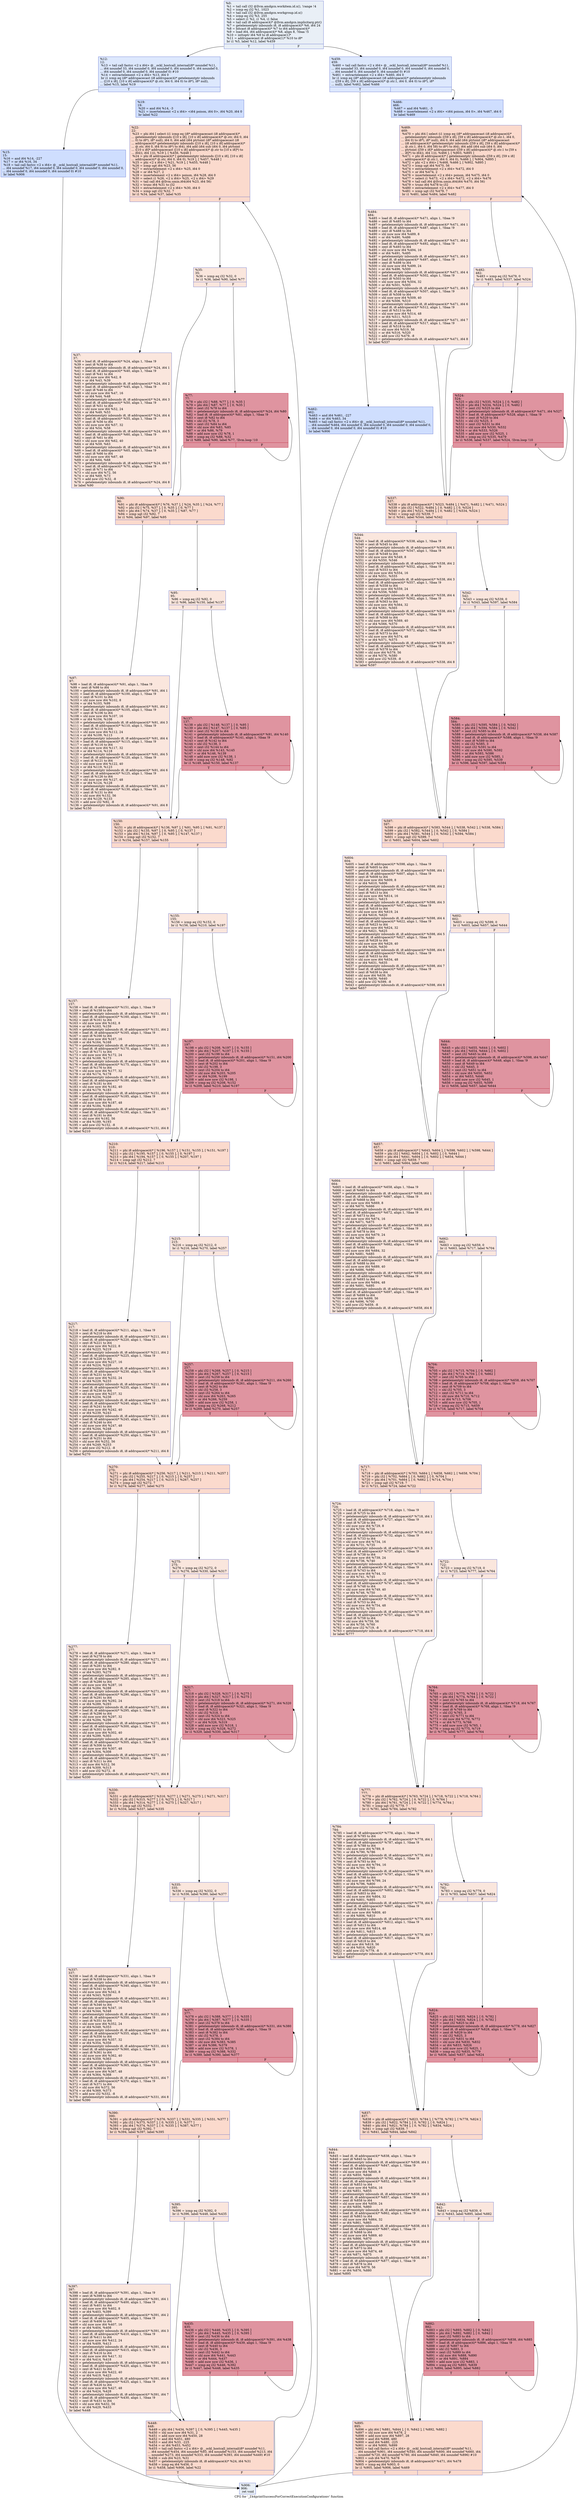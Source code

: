 digraph "CFG for '_Z44printSuccessForCorrectExecutionConfigurationv' function" {
	label="CFG for '_Z44printSuccessForCorrectExecutionConfigurationv' function";

	Node0x49da280 [shape=record,color="#3d50c3ff", style=filled, fillcolor="#cedaeb70",label="{%0:\l  %1 = tail call i32 @llvm.amdgcn.workitem.id.x(), !range !4\l  %2 = icmp eq i32 %1, 1023\l  %3 = tail call i32 @llvm.amdgcn.workgroup.id.x()\l  %4 = icmp eq i32 %3, 255\l  %5 = select i1 %2, i1 %4, i1 false\l  %6 = tail call i8 addrspace(4)* @llvm.amdgcn.implicitarg.ptr()\l  %7 = getelementptr inbounds i8, i8 addrspace(4)* %6, i64 24\l  %8 = bitcast i8 addrspace(4)* %7 to i64 addrspace(4)*\l  %9 = load i64, i64 addrspace(4)* %8, align 8, !tbaa !5\l  %10 = inttoptr i64 %9 to i8 addrspace(1)*\l  %11 = addrspacecast i8 addrspace(1)* %10 to i8*\l  br i1 %5, label %12, label %459\l|{<s0>T|<s1>F}}"];
	Node0x49da280:s0 -> Node0x49db960;
	Node0x49da280:s1 -> Node0x49dc190;
	Node0x49db960 [shape=record,color="#3d50c3ff", style=filled, fillcolor="#b2ccfb70",label="{%12:\l12:                                               \l  %13 = tail call fastcc \<2 x i64\> @__ockl_hostcall_internal(i8* noundef %11,\l... i64 noundef 33, i64 noundef 0, i64 noundef 0, i64 noundef 0, i64 noundef 0,\l... i64 noundef 0, i64 noundef 0, i64 noundef 0) #10\l  %14 = extractelement \<2 x i64\> %13, i64 0\l  br i1 icmp eq (i8* addrspacecast (i8 addrspace(4)* getelementptr inbounds\l... ([10 x i8], [10 x i8] addrspace(4)* @.str, i64 0, i64 0) to i8*), i8* null),\l... label %15, label %19\l|{<s0>T|<s1>F}}"];
	Node0x49db960:s0 -> Node0x49dcae0;
	Node0x49db960:s1 -> Node0x49dd4f0;
	Node0x49dcae0 [shape=record,color="#3d50c3ff", style=filled, fillcolor="#93b5fe70",label="{%15:\l15:                                               \l  %16 = and i64 %14, -227\l  %17 = or i64 %16, 34\l  %18 = tail call fastcc \<2 x i64\> @__ockl_hostcall_internal(i8* noundef %11,\l... i64 noundef %17, i64 noundef 0, i64 noundef 0, i64 noundef 0, i64 noundef 0,\l... i64 noundef 0, i64 noundef 0, i64 noundef 0) #10\l  br label %906\l}"];
	Node0x49dcae0 -> Node0x49dd890;
	Node0x49dd4f0 [shape=record,color="#3d50c3ff", style=filled, fillcolor="#93b5fe70",label="{%19:\l19:                                               \l  %20 = and i64 %14, -3\l  %21 = insertelement \<2 x i64\> \<i64 poison, i64 0\>, i64 %20, i64 0\l  br label %22\l}"];
	Node0x49dd4f0 -> Node0x49de360;
	Node0x49de360 [shape=record,color="#3d50c3ff", style=filled, fillcolor="#f7ac8e70",label="{%22:\l22:                                               \l  %23 = phi i64 [ select (i1 icmp eq (i8* addrspacecast (i8 addrspace(4)*\l... getelementptr inbounds ([10 x i8], [10 x i8] addrspace(4)* @.str, i64 0, i64\l... 0) to i8*), i8* null), i64 0, i64 add (i64 ptrtoint (i8* addrspacecast (i8\l... addrspace(4)* getelementptr inbounds ([10 x i8], [10 x i8] addrspace(4)*\l... @.str, i64 0, i64 9) to i8*) to i64), i64 add (i64 sub (i64 0, i64 ptrtoint\l... ([10 x i8]* addrspacecast ([10 x i8] addrspace(4)* @.str to [10 x i8]*) to\l... i64)), i64 1))), %19 ], [ %456, %448 ]\l  %24 = phi i8 addrspace(4)* [ getelementptr inbounds ([10 x i8], [10 x i8]\l... addrspace(4)* @.str, i64 0, i64 0), %19 ], [ %457, %448 ]\l  %25 = phi \<2 x i64\> [ %21, %19 ], [ %455, %448 ]\l  %26 = icmp ugt i64 %23, 56\l  %27 = extractelement \<2 x i64\> %25, i64 0\l  %28 = or i64 %27, 2\l  %29 = insertelement \<2 x i64\> poison, i64 %28, i64 0\l  %30 = select i1 %26, \<2 x i64\> %25, \<2 x i64\> %29\l  %31 = tail call i64 @llvm.umin.i64(i64 %23, i64 56)\l  %32 = trunc i64 %31 to i32\l  %33 = extractelement \<2 x i64\> %30, i64 0\l  %34 = icmp ugt i32 %32, 7\l  br i1 %34, label %37, label %35\l|{<s0>T|<s1>F}}"];
	Node0x49de360:s0 -> Node0x49dd7b0;
	Node0x49de360:s1 -> Node0x49df460;
	Node0x49df460 [shape=record,color="#3d50c3ff", style=filled, fillcolor="#f3c7b170",label="{%35:\l35:                                               \l  %36 = icmp eq i32 %32, 0\l  br i1 %36, label %90, label %77\l|{<s0>T|<s1>F}}"];
	Node0x49df460:s0 -> Node0x49df660;
	Node0x49df460:s1 -> Node0x49df6b0;
	Node0x49dd7b0 [shape=record,color="#3d50c3ff", style=filled, fillcolor="#f3c7b170",label="{%37:\l37:                                               \l  %38 = load i8, i8 addrspace(4)* %24, align 1, !tbaa !9\l  %39 = zext i8 %38 to i64\l  %40 = getelementptr inbounds i8, i8 addrspace(4)* %24, i64 1\l  %41 = load i8, i8 addrspace(4)* %40, align 1, !tbaa !9\l  %42 = zext i8 %41 to i64\l  %43 = shl nuw nsw i64 %42, 8\l  %44 = or i64 %43, %39\l  %45 = getelementptr inbounds i8, i8 addrspace(4)* %24, i64 2\l  %46 = load i8, i8 addrspace(4)* %45, align 1, !tbaa !9\l  %47 = zext i8 %46 to i64\l  %48 = shl nuw nsw i64 %47, 16\l  %49 = or i64 %44, %48\l  %50 = getelementptr inbounds i8, i8 addrspace(4)* %24, i64 3\l  %51 = load i8, i8 addrspace(4)* %50, align 1, !tbaa !9\l  %52 = zext i8 %51 to i64\l  %53 = shl nuw nsw i64 %52, 24\l  %54 = or i64 %49, %53\l  %55 = getelementptr inbounds i8, i8 addrspace(4)* %24, i64 4\l  %56 = load i8, i8 addrspace(4)* %55, align 1, !tbaa !9\l  %57 = zext i8 %56 to i64\l  %58 = shl nuw nsw i64 %57, 32\l  %59 = or i64 %54, %58\l  %60 = getelementptr inbounds i8, i8 addrspace(4)* %24, i64 5\l  %61 = load i8, i8 addrspace(4)* %60, align 1, !tbaa !9\l  %62 = zext i8 %61 to i64\l  %63 = shl nuw nsw i64 %62, 40\l  %64 = or i64 %59, %63\l  %65 = getelementptr inbounds i8, i8 addrspace(4)* %24, i64 6\l  %66 = load i8, i8 addrspace(4)* %65, align 1, !tbaa !9\l  %67 = zext i8 %66 to i64\l  %68 = shl nuw nsw i64 %67, 48\l  %69 = or i64 %64, %68\l  %70 = getelementptr inbounds i8, i8 addrspace(4)* %24, i64 7\l  %71 = load i8, i8 addrspace(4)* %70, align 1, !tbaa !9\l  %72 = zext i8 %71 to i64\l  %73 = shl nuw i64 %72, 56\l  %74 = or i64 %69, %73\l  %75 = add nsw i32 %32, -8\l  %76 = getelementptr inbounds i8, i8 addrspace(4)* %24, i64 8\l  br label %90\l}"];
	Node0x49dd7b0 -> Node0x49df660;
	Node0x49df6b0 [shape=record,color="#b70d28ff", style=filled, fillcolor="#b70d2870",label="{%77:\l77:                                               \l  %78 = phi i32 [ %88, %77 ], [ 0, %35 ]\l  %79 = phi i64 [ %87, %77 ], [ 0, %35 ]\l  %80 = zext i32 %78 to i64\l  %81 = getelementptr inbounds i8, i8 addrspace(4)* %24, i64 %80\l  %82 = load i8, i8 addrspace(4)* %81, align 1, !tbaa !9\l  %83 = zext i8 %82 to i64\l  %84 = shl i32 %78, 3\l  %85 = zext i32 %84 to i64\l  %86 = shl nuw i64 %83, %85\l  %87 = or i64 %86, %79\l  %88 = add nuw nsw i32 %78, 1\l  %89 = icmp eq i32 %88, %32\l  br i1 %89, label %90, label %77, !llvm.loop !10\l|{<s0>T|<s1>F}}"];
	Node0x49df6b0:s0 -> Node0x49df660;
	Node0x49df6b0:s1 -> Node0x49df6b0;
	Node0x49df660 [shape=record,color="#3d50c3ff", style=filled, fillcolor="#f7ac8e70",label="{%90:\l90:                                               \l  %91 = phi i8 addrspace(4)* [ %76, %37 ], [ %24, %35 ], [ %24, %77 ]\l  %92 = phi i32 [ %75, %37 ], [ 0, %35 ], [ 0, %77 ]\l  %93 = phi i64 [ %74, %37 ], [ 0, %35 ], [ %87, %77 ]\l  %94 = icmp ugt i32 %92, 7\l  br i1 %94, label %97, label %95\l|{<s0>T|<s1>F}}"];
	Node0x49df660:s0 -> Node0x49e23c0;
	Node0x49df660:s1 -> Node0x49e2410;
	Node0x49e2410 [shape=record,color="#3d50c3ff", style=filled, fillcolor="#f3c7b170",label="{%95:\l95:                                               \l  %96 = icmp eq i32 %92, 0\l  br i1 %96, label %150, label %137\l|{<s0>T|<s1>F}}"];
	Node0x49e2410:s0 -> Node0x49e25e0;
	Node0x49e2410:s1 -> Node0x49e2630;
	Node0x49e23c0 [shape=record,color="#3d50c3ff", style=filled, fillcolor="#f3c7b170",label="{%97:\l97:                                               \l  %98 = load i8, i8 addrspace(4)* %91, align 1, !tbaa !9\l  %99 = zext i8 %98 to i64\l  %100 = getelementptr inbounds i8, i8 addrspace(4)* %91, i64 1\l  %101 = load i8, i8 addrspace(4)* %100, align 1, !tbaa !9\l  %102 = zext i8 %101 to i64\l  %103 = shl nuw nsw i64 %102, 8\l  %104 = or i64 %103, %99\l  %105 = getelementptr inbounds i8, i8 addrspace(4)* %91, i64 2\l  %106 = load i8, i8 addrspace(4)* %105, align 1, !tbaa !9\l  %107 = zext i8 %106 to i64\l  %108 = shl nuw nsw i64 %107, 16\l  %109 = or i64 %104, %108\l  %110 = getelementptr inbounds i8, i8 addrspace(4)* %91, i64 3\l  %111 = load i8, i8 addrspace(4)* %110, align 1, !tbaa !9\l  %112 = zext i8 %111 to i64\l  %113 = shl nuw nsw i64 %112, 24\l  %114 = or i64 %109, %113\l  %115 = getelementptr inbounds i8, i8 addrspace(4)* %91, i64 4\l  %116 = load i8, i8 addrspace(4)* %115, align 1, !tbaa !9\l  %117 = zext i8 %116 to i64\l  %118 = shl nuw nsw i64 %117, 32\l  %119 = or i64 %114, %118\l  %120 = getelementptr inbounds i8, i8 addrspace(4)* %91, i64 5\l  %121 = load i8, i8 addrspace(4)* %120, align 1, !tbaa !9\l  %122 = zext i8 %121 to i64\l  %123 = shl nuw nsw i64 %122, 40\l  %124 = or i64 %119, %123\l  %125 = getelementptr inbounds i8, i8 addrspace(4)* %91, i64 6\l  %126 = load i8, i8 addrspace(4)* %125, align 1, !tbaa !9\l  %127 = zext i8 %126 to i64\l  %128 = shl nuw nsw i64 %127, 48\l  %129 = or i64 %124, %128\l  %130 = getelementptr inbounds i8, i8 addrspace(4)* %91, i64 7\l  %131 = load i8, i8 addrspace(4)* %130, align 1, !tbaa !9\l  %132 = zext i8 %131 to i64\l  %133 = shl nuw i64 %132, 56\l  %134 = or i64 %129, %133\l  %135 = add nsw i32 %92, -8\l  %136 = getelementptr inbounds i8, i8 addrspace(4)* %91, i64 8\l  br label %150\l}"];
	Node0x49e23c0 -> Node0x49e25e0;
	Node0x49e2630 [shape=record,color="#b70d28ff", style=filled, fillcolor="#b70d2870",label="{%137:\l137:                                              \l  %138 = phi i32 [ %148, %137 ], [ 0, %95 ]\l  %139 = phi i64 [ %147, %137 ], [ 0, %95 ]\l  %140 = zext i32 %138 to i64\l  %141 = getelementptr inbounds i8, i8 addrspace(4)* %91, i64 %140\l  %142 = load i8, i8 addrspace(4)* %141, align 1, !tbaa !9\l  %143 = zext i8 %142 to i64\l  %144 = shl i32 %138, 3\l  %145 = zext i32 %144 to i64\l  %146 = shl nuw i64 %143, %145\l  %147 = or i64 %146, %139\l  %148 = add nuw nsw i32 %138, 1\l  %149 = icmp eq i32 %148, %92\l  br i1 %149, label %150, label %137\l|{<s0>T|<s1>F}}"];
	Node0x49e2630:s0 -> Node0x49e25e0;
	Node0x49e2630:s1 -> Node0x49e2630;
	Node0x49e25e0 [shape=record,color="#3d50c3ff", style=filled, fillcolor="#f7ac8e70",label="{%150:\l150:                                              \l  %151 = phi i8 addrspace(4)* [ %136, %97 ], [ %91, %95 ], [ %91, %137 ]\l  %152 = phi i32 [ %135, %97 ], [ 0, %95 ], [ 0, %137 ]\l  %153 = phi i64 [ %134, %97 ], [ 0, %95 ], [ %147, %137 ]\l  %154 = icmp ugt i32 %152, 7\l  br i1 %154, label %157, label %155\l|{<s0>T|<s1>F}}"];
	Node0x49e25e0:s0 -> Node0x49e4b00;
	Node0x49e25e0:s1 -> Node0x49e4b50;
	Node0x49e4b50 [shape=record,color="#3d50c3ff", style=filled, fillcolor="#f3c7b170",label="{%155:\l155:                                              \l  %156 = icmp eq i32 %152, 0\l  br i1 %156, label %210, label %197\l|{<s0>T|<s1>F}}"];
	Node0x49e4b50:s0 -> Node0x49e4ce0;
	Node0x49e4b50:s1 -> Node0x49e4d30;
	Node0x49e4b00 [shape=record,color="#3d50c3ff", style=filled, fillcolor="#f3c7b170",label="{%157:\l157:                                              \l  %158 = load i8, i8 addrspace(4)* %151, align 1, !tbaa !9\l  %159 = zext i8 %158 to i64\l  %160 = getelementptr inbounds i8, i8 addrspace(4)* %151, i64 1\l  %161 = load i8, i8 addrspace(4)* %160, align 1, !tbaa !9\l  %162 = zext i8 %161 to i64\l  %163 = shl nuw nsw i64 %162, 8\l  %164 = or i64 %163, %159\l  %165 = getelementptr inbounds i8, i8 addrspace(4)* %151, i64 2\l  %166 = load i8, i8 addrspace(4)* %165, align 1, !tbaa !9\l  %167 = zext i8 %166 to i64\l  %168 = shl nuw nsw i64 %167, 16\l  %169 = or i64 %164, %168\l  %170 = getelementptr inbounds i8, i8 addrspace(4)* %151, i64 3\l  %171 = load i8, i8 addrspace(4)* %170, align 1, !tbaa !9\l  %172 = zext i8 %171 to i64\l  %173 = shl nuw nsw i64 %172, 24\l  %174 = or i64 %169, %173\l  %175 = getelementptr inbounds i8, i8 addrspace(4)* %151, i64 4\l  %176 = load i8, i8 addrspace(4)* %175, align 1, !tbaa !9\l  %177 = zext i8 %176 to i64\l  %178 = shl nuw nsw i64 %177, 32\l  %179 = or i64 %174, %178\l  %180 = getelementptr inbounds i8, i8 addrspace(4)* %151, i64 5\l  %181 = load i8, i8 addrspace(4)* %180, align 1, !tbaa !9\l  %182 = zext i8 %181 to i64\l  %183 = shl nuw nsw i64 %182, 40\l  %184 = or i64 %179, %183\l  %185 = getelementptr inbounds i8, i8 addrspace(4)* %151, i64 6\l  %186 = load i8, i8 addrspace(4)* %185, align 1, !tbaa !9\l  %187 = zext i8 %186 to i64\l  %188 = shl nuw nsw i64 %187, 48\l  %189 = or i64 %184, %188\l  %190 = getelementptr inbounds i8, i8 addrspace(4)* %151, i64 7\l  %191 = load i8, i8 addrspace(4)* %190, align 1, !tbaa !9\l  %192 = zext i8 %191 to i64\l  %193 = shl nuw i64 %192, 56\l  %194 = or i64 %189, %193\l  %195 = add nsw i32 %152, -8\l  %196 = getelementptr inbounds i8, i8 addrspace(4)* %151, i64 8\l  br label %210\l}"];
	Node0x49e4b00 -> Node0x49e4ce0;
	Node0x49e4d30 [shape=record,color="#b70d28ff", style=filled, fillcolor="#b70d2870",label="{%197:\l197:                                              \l  %198 = phi i32 [ %208, %197 ], [ 0, %155 ]\l  %199 = phi i64 [ %207, %197 ], [ 0, %155 ]\l  %200 = zext i32 %198 to i64\l  %201 = getelementptr inbounds i8, i8 addrspace(4)* %151, i64 %200\l  %202 = load i8, i8 addrspace(4)* %201, align 1, !tbaa !9\l  %203 = zext i8 %202 to i64\l  %204 = shl i32 %198, 3\l  %205 = zext i32 %204 to i64\l  %206 = shl nuw i64 %203, %205\l  %207 = or i64 %206, %199\l  %208 = add nuw nsw i32 %198, 1\l  %209 = icmp eq i32 %208, %152\l  br i1 %209, label %210, label %197\l|{<s0>T|<s1>F}}"];
	Node0x49e4d30:s0 -> Node0x49e4ce0;
	Node0x49e4d30:s1 -> Node0x49e4d30;
	Node0x49e4ce0 [shape=record,color="#3d50c3ff", style=filled, fillcolor="#f7ac8e70",label="{%210:\l210:                                              \l  %211 = phi i8 addrspace(4)* [ %196, %157 ], [ %151, %155 ], [ %151, %197 ]\l  %212 = phi i32 [ %195, %157 ], [ 0, %155 ], [ 0, %197 ]\l  %213 = phi i64 [ %194, %157 ], [ 0, %155 ], [ %207, %197 ]\l  %214 = icmp ugt i32 %212, 7\l  br i1 %214, label %217, label %215\l|{<s0>T|<s1>F}}"];
	Node0x49e4ce0:s0 -> Node0x49e6d80;
	Node0x49e4ce0:s1 -> Node0x49e6dd0;
	Node0x49e6dd0 [shape=record,color="#3d50c3ff", style=filled, fillcolor="#f3c7b170",label="{%215:\l215:                                              \l  %216 = icmp eq i32 %212, 0\l  br i1 %216, label %270, label %257\l|{<s0>T|<s1>F}}"];
	Node0x49e6dd0:s0 -> Node0x49e6f60;
	Node0x49e6dd0:s1 -> Node0x49e6fb0;
	Node0x49e6d80 [shape=record,color="#3d50c3ff", style=filled, fillcolor="#f3c7b170",label="{%217:\l217:                                              \l  %218 = load i8, i8 addrspace(4)* %211, align 1, !tbaa !9\l  %219 = zext i8 %218 to i64\l  %220 = getelementptr inbounds i8, i8 addrspace(4)* %211, i64 1\l  %221 = load i8, i8 addrspace(4)* %220, align 1, !tbaa !9\l  %222 = zext i8 %221 to i64\l  %223 = shl nuw nsw i64 %222, 8\l  %224 = or i64 %223, %219\l  %225 = getelementptr inbounds i8, i8 addrspace(4)* %211, i64 2\l  %226 = load i8, i8 addrspace(4)* %225, align 1, !tbaa !9\l  %227 = zext i8 %226 to i64\l  %228 = shl nuw nsw i64 %227, 16\l  %229 = or i64 %224, %228\l  %230 = getelementptr inbounds i8, i8 addrspace(4)* %211, i64 3\l  %231 = load i8, i8 addrspace(4)* %230, align 1, !tbaa !9\l  %232 = zext i8 %231 to i64\l  %233 = shl nuw nsw i64 %232, 24\l  %234 = or i64 %229, %233\l  %235 = getelementptr inbounds i8, i8 addrspace(4)* %211, i64 4\l  %236 = load i8, i8 addrspace(4)* %235, align 1, !tbaa !9\l  %237 = zext i8 %236 to i64\l  %238 = shl nuw nsw i64 %237, 32\l  %239 = or i64 %234, %238\l  %240 = getelementptr inbounds i8, i8 addrspace(4)* %211, i64 5\l  %241 = load i8, i8 addrspace(4)* %240, align 1, !tbaa !9\l  %242 = zext i8 %241 to i64\l  %243 = shl nuw nsw i64 %242, 40\l  %244 = or i64 %239, %243\l  %245 = getelementptr inbounds i8, i8 addrspace(4)* %211, i64 6\l  %246 = load i8, i8 addrspace(4)* %245, align 1, !tbaa !9\l  %247 = zext i8 %246 to i64\l  %248 = shl nuw nsw i64 %247, 48\l  %249 = or i64 %244, %248\l  %250 = getelementptr inbounds i8, i8 addrspace(4)* %211, i64 7\l  %251 = load i8, i8 addrspace(4)* %250, align 1, !tbaa !9\l  %252 = zext i8 %251 to i64\l  %253 = shl nuw i64 %252, 56\l  %254 = or i64 %249, %253\l  %255 = add nsw i32 %212, -8\l  %256 = getelementptr inbounds i8, i8 addrspace(4)* %211, i64 8\l  br label %270\l}"];
	Node0x49e6d80 -> Node0x49e6f60;
	Node0x49e6fb0 [shape=record,color="#b70d28ff", style=filled, fillcolor="#b70d2870",label="{%257:\l257:                                              \l  %258 = phi i32 [ %268, %257 ], [ 0, %215 ]\l  %259 = phi i64 [ %267, %257 ], [ 0, %215 ]\l  %260 = zext i32 %258 to i64\l  %261 = getelementptr inbounds i8, i8 addrspace(4)* %211, i64 %260\l  %262 = load i8, i8 addrspace(4)* %261, align 1, !tbaa !9\l  %263 = zext i8 %262 to i64\l  %264 = shl i32 %258, 3\l  %265 = zext i32 %264 to i64\l  %266 = shl nuw i64 %263, %265\l  %267 = or i64 %266, %259\l  %268 = add nuw nsw i32 %258, 1\l  %269 = icmp eq i32 %268, %212\l  br i1 %269, label %270, label %257\l|{<s0>T|<s1>F}}"];
	Node0x49e6fb0:s0 -> Node0x49e6f60;
	Node0x49e6fb0:s1 -> Node0x49e6fb0;
	Node0x49e6f60 [shape=record,color="#3d50c3ff", style=filled, fillcolor="#f7ac8e70",label="{%270:\l270:                                              \l  %271 = phi i8 addrspace(4)* [ %256, %217 ], [ %211, %215 ], [ %211, %257 ]\l  %272 = phi i32 [ %255, %217 ], [ 0, %215 ], [ 0, %257 ]\l  %273 = phi i64 [ %254, %217 ], [ 0, %215 ], [ %267, %257 ]\l  %274 = icmp ugt i32 %272, 7\l  br i1 %274, label %277, label %275\l|{<s0>T|<s1>F}}"];
	Node0x49e6f60:s0 -> Node0x49e97e0;
	Node0x49e6f60:s1 -> Node0x49e9830;
	Node0x49e9830 [shape=record,color="#3d50c3ff", style=filled, fillcolor="#f3c7b170",label="{%275:\l275:                                              \l  %276 = icmp eq i32 %272, 0\l  br i1 %276, label %330, label %317\l|{<s0>T|<s1>F}}"];
	Node0x49e9830:s0 -> Node0x49e99c0;
	Node0x49e9830:s1 -> Node0x49e9a10;
	Node0x49e97e0 [shape=record,color="#3d50c3ff", style=filled, fillcolor="#f3c7b170",label="{%277:\l277:                                              \l  %278 = load i8, i8 addrspace(4)* %271, align 1, !tbaa !9\l  %279 = zext i8 %278 to i64\l  %280 = getelementptr inbounds i8, i8 addrspace(4)* %271, i64 1\l  %281 = load i8, i8 addrspace(4)* %280, align 1, !tbaa !9\l  %282 = zext i8 %281 to i64\l  %283 = shl nuw nsw i64 %282, 8\l  %284 = or i64 %283, %279\l  %285 = getelementptr inbounds i8, i8 addrspace(4)* %271, i64 2\l  %286 = load i8, i8 addrspace(4)* %285, align 1, !tbaa !9\l  %287 = zext i8 %286 to i64\l  %288 = shl nuw nsw i64 %287, 16\l  %289 = or i64 %284, %288\l  %290 = getelementptr inbounds i8, i8 addrspace(4)* %271, i64 3\l  %291 = load i8, i8 addrspace(4)* %290, align 1, !tbaa !9\l  %292 = zext i8 %291 to i64\l  %293 = shl nuw nsw i64 %292, 24\l  %294 = or i64 %289, %293\l  %295 = getelementptr inbounds i8, i8 addrspace(4)* %271, i64 4\l  %296 = load i8, i8 addrspace(4)* %295, align 1, !tbaa !9\l  %297 = zext i8 %296 to i64\l  %298 = shl nuw nsw i64 %297, 32\l  %299 = or i64 %294, %298\l  %300 = getelementptr inbounds i8, i8 addrspace(4)* %271, i64 5\l  %301 = load i8, i8 addrspace(4)* %300, align 1, !tbaa !9\l  %302 = zext i8 %301 to i64\l  %303 = shl nuw nsw i64 %302, 40\l  %304 = or i64 %299, %303\l  %305 = getelementptr inbounds i8, i8 addrspace(4)* %271, i64 6\l  %306 = load i8, i8 addrspace(4)* %305, align 1, !tbaa !9\l  %307 = zext i8 %306 to i64\l  %308 = shl nuw nsw i64 %307, 48\l  %309 = or i64 %304, %308\l  %310 = getelementptr inbounds i8, i8 addrspace(4)* %271, i64 7\l  %311 = load i8, i8 addrspace(4)* %310, align 1, !tbaa !9\l  %312 = zext i8 %311 to i64\l  %313 = shl nuw i64 %312, 56\l  %314 = or i64 %309, %313\l  %315 = add nsw i32 %272, -8\l  %316 = getelementptr inbounds i8, i8 addrspace(4)* %271, i64 8\l  br label %330\l}"];
	Node0x49e97e0 -> Node0x49e99c0;
	Node0x49e9a10 [shape=record,color="#b70d28ff", style=filled, fillcolor="#b70d2870",label="{%317:\l317:                                              \l  %318 = phi i32 [ %328, %317 ], [ 0, %275 ]\l  %319 = phi i64 [ %327, %317 ], [ 0, %275 ]\l  %320 = zext i32 %318 to i64\l  %321 = getelementptr inbounds i8, i8 addrspace(4)* %271, i64 %320\l  %322 = load i8, i8 addrspace(4)* %321, align 1, !tbaa !9\l  %323 = zext i8 %322 to i64\l  %324 = shl i32 %318, 3\l  %325 = zext i32 %324 to i64\l  %326 = shl nuw i64 %323, %325\l  %327 = or i64 %326, %319\l  %328 = add nuw nsw i32 %318, 1\l  %329 = icmp eq i32 %328, %272\l  br i1 %329, label %330, label %317\l|{<s0>T|<s1>F}}"];
	Node0x49e9a10:s0 -> Node0x49e99c0;
	Node0x49e9a10:s1 -> Node0x49e9a10;
	Node0x49e99c0 [shape=record,color="#3d50c3ff", style=filled, fillcolor="#f7ac8e70",label="{%330:\l330:                                              \l  %331 = phi i8 addrspace(4)* [ %316, %277 ], [ %271, %275 ], [ %271, %317 ]\l  %332 = phi i32 [ %315, %277 ], [ 0, %275 ], [ 0, %317 ]\l  %333 = phi i64 [ %314, %277 ], [ 0, %275 ], [ %327, %317 ]\l  %334 = icmp ugt i32 %332, 7\l  br i1 %334, label %337, label %335\l|{<s0>T|<s1>F}}"];
	Node0x49e99c0:s0 -> Node0x49da7a0;
	Node0x49e99c0:s1 -> Node0x49da7f0;
	Node0x49da7f0 [shape=record,color="#3d50c3ff", style=filled, fillcolor="#f3c7b170",label="{%335:\l335:                                              \l  %336 = icmp eq i32 %332, 0\l  br i1 %336, label %390, label %377\l|{<s0>T|<s1>F}}"];
	Node0x49da7f0:s0 -> Node0x49da980;
	Node0x49da7f0:s1 -> Node0x49da9d0;
	Node0x49da7a0 [shape=record,color="#3d50c3ff", style=filled, fillcolor="#f3c7b170",label="{%337:\l337:                                              \l  %338 = load i8, i8 addrspace(4)* %331, align 1, !tbaa !9\l  %339 = zext i8 %338 to i64\l  %340 = getelementptr inbounds i8, i8 addrspace(4)* %331, i64 1\l  %341 = load i8, i8 addrspace(4)* %340, align 1, !tbaa !9\l  %342 = zext i8 %341 to i64\l  %343 = shl nuw nsw i64 %342, 8\l  %344 = or i64 %343, %339\l  %345 = getelementptr inbounds i8, i8 addrspace(4)* %331, i64 2\l  %346 = load i8, i8 addrspace(4)* %345, align 1, !tbaa !9\l  %347 = zext i8 %346 to i64\l  %348 = shl nuw nsw i64 %347, 16\l  %349 = or i64 %344, %348\l  %350 = getelementptr inbounds i8, i8 addrspace(4)* %331, i64 3\l  %351 = load i8, i8 addrspace(4)* %350, align 1, !tbaa !9\l  %352 = zext i8 %351 to i64\l  %353 = shl nuw nsw i64 %352, 24\l  %354 = or i64 %349, %353\l  %355 = getelementptr inbounds i8, i8 addrspace(4)* %331, i64 4\l  %356 = load i8, i8 addrspace(4)* %355, align 1, !tbaa !9\l  %357 = zext i8 %356 to i64\l  %358 = shl nuw nsw i64 %357, 32\l  %359 = or i64 %354, %358\l  %360 = getelementptr inbounds i8, i8 addrspace(4)* %331, i64 5\l  %361 = load i8, i8 addrspace(4)* %360, align 1, !tbaa !9\l  %362 = zext i8 %361 to i64\l  %363 = shl nuw nsw i64 %362, 40\l  %364 = or i64 %359, %363\l  %365 = getelementptr inbounds i8, i8 addrspace(4)* %331, i64 6\l  %366 = load i8, i8 addrspace(4)* %365, align 1, !tbaa !9\l  %367 = zext i8 %366 to i64\l  %368 = shl nuw nsw i64 %367, 48\l  %369 = or i64 %364, %368\l  %370 = getelementptr inbounds i8, i8 addrspace(4)* %331, i64 7\l  %371 = load i8, i8 addrspace(4)* %370, align 1, !tbaa !9\l  %372 = zext i8 %371 to i64\l  %373 = shl nuw i64 %372, 56\l  %374 = or i64 %369, %373\l  %375 = add nsw i32 %332, -8\l  %376 = getelementptr inbounds i8, i8 addrspace(4)* %331, i64 8\l  br label %390\l}"];
	Node0x49da7a0 -> Node0x49da980;
	Node0x49da9d0 [shape=record,color="#b70d28ff", style=filled, fillcolor="#b70d2870",label="{%377:\l377:                                              \l  %378 = phi i32 [ %388, %377 ], [ 0, %335 ]\l  %379 = phi i64 [ %387, %377 ], [ 0, %335 ]\l  %380 = zext i32 %378 to i64\l  %381 = getelementptr inbounds i8, i8 addrspace(4)* %331, i64 %380\l  %382 = load i8, i8 addrspace(4)* %381, align 1, !tbaa !9\l  %383 = zext i8 %382 to i64\l  %384 = shl i32 %378, 3\l  %385 = zext i32 %384 to i64\l  %386 = shl nuw i64 %383, %385\l  %387 = or i64 %386, %379\l  %388 = add nuw nsw i32 %378, 1\l  %389 = icmp eq i32 %388, %332\l  br i1 %389, label %390, label %377\l|{<s0>T|<s1>F}}"];
	Node0x49da9d0:s0 -> Node0x49da980;
	Node0x49da9d0:s1 -> Node0x49da9d0;
	Node0x49da980 [shape=record,color="#3d50c3ff", style=filled, fillcolor="#f7ac8e70",label="{%390:\l390:                                              \l  %391 = phi i8 addrspace(4)* [ %376, %337 ], [ %331, %335 ], [ %331, %377 ]\l  %392 = phi i32 [ %375, %337 ], [ 0, %335 ], [ 0, %377 ]\l  %393 = phi i64 [ %374, %337 ], [ 0, %335 ], [ %387, %377 ]\l  %394 = icmp ugt i32 %392, 7\l  br i1 %394, label %397, label %395\l|{<s0>T|<s1>F}}"];
	Node0x49da980:s0 -> Node0x49eece0;
	Node0x49da980:s1 -> Node0x49eed30;
	Node0x49eed30 [shape=record,color="#3d50c3ff", style=filled, fillcolor="#f3c7b170",label="{%395:\l395:                                              \l  %396 = icmp eq i32 %392, 0\l  br i1 %396, label %448, label %435\l|{<s0>T|<s1>F}}"];
	Node0x49eed30:s0 -> Node0x49de7d0;
	Node0x49eed30:s1 -> Node0x49eeec0;
	Node0x49eece0 [shape=record,color="#3d50c3ff", style=filled, fillcolor="#f3c7b170",label="{%397:\l397:                                              \l  %398 = load i8, i8 addrspace(4)* %391, align 1, !tbaa !9\l  %399 = zext i8 %398 to i64\l  %400 = getelementptr inbounds i8, i8 addrspace(4)* %391, i64 1\l  %401 = load i8, i8 addrspace(4)* %400, align 1, !tbaa !9\l  %402 = zext i8 %401 to i64\l  %403 = shl nuw nsw i64 %402, 8\l  %404 = or i64 %403, %399\l  %405 = getelementptr inbounds i8, i8 addrspace(4)* %391, i64 2\l  %406 = load i8, i8 addrspace(4)* %405, align 1, !tbaa !9\l  %407 = zext i8 %406 to i64\l  %408 = shl nuw nsw i64 %407, 16\l  %409 = or i64 %404, %408\l  %410 = getelementptr inbounds i8, i8 addrspace(4)* %391, i64 3\l  %411 = load i8, i8 addrspace(4)* %410, align 1, !tbaa !9\l  %412 = zext i8 %411 to i64\l  %413 = shl nuw nsw i64 %412, 24\l  %414 = or i64 %409, %413\l  %415 = getelementptr inbounds i8, i8 addrspace(4)* %391, i64 4\l  %416 = load i8, i8 addrspace(4)* %415, align 1, !tbaa !9\l  %417 = zext i8 %416 to i64\l  %418 = shl nuw nsw i64 %417, 32\l  %419 = or i64 %414, %418\l  %420 = getelementptr inbounds i8, i8 addrspace(4)* %391, i64 5\l  %421 = load i8, i8 addrspace(4)* %420, align 1, !tbaa !9\l  %422 = zext i8 %421 to i64\l  %423 = shl nuw nsw i64 %422, 40\l  %424 = or i64 %419, %423\l  %425 = getelementptr inbounds i8, i8 addrspace(4)* %391, i64 6\l  %426 = load i8, i8 addrspace(4)* %425, align 1, !tbaa !9\l  %427 = zext i8 %426 to i64\l  %428 = shl nuw nsw i64 %427, 48\l  %429 = or i64 %424, %428\l  %430 = getelementptr inbounds i8, i8 addrspace(4)* %391, i64 7\l  %431 = load i8, i8 addrspace(4)* %430, align 1, !tbaa !9\l  %432 = zext i8 %431 to i64\l  %433 = shl nuw i64 %432, 56\l  %434 = or i64 %429, %433\l  br label %448\l}"];
	Node0x49eece0 -> Node0x49de7d0;
	Node0x49eeec0 [shape=record,color="#b70d28ff", style=filled, fillcolor="#b70d2870",label="{%435:\l435:                                              \l  %436 = phi i32 [ %446, %435 ], [ 0, %395 ]\l  %437 = phi i64 [ %445, %435 ], [ 0, %395 ]\l  %438 = zext i32 %436 to i64\l  %439 = getelementptr inbounds i8, i8 addrspace(4)* %391, i64 %438\l  %440 = load i8, i8 addrspace(4)* %439, align 1, !tbaa !9\l  %441 = zext i8 %440 to i64\l  %442 = shl i32 %436, 3\l  %443 = zext i32 %442 to i64\l  %444 = shl nuw i64 %441, %443\l  %445 = or i64 %444, %437\l  %446 = add nuw nsw i32 %436, 1\l  %447 = icmp eq i32 %446, %392\l  br i1 %447, label %448, label %435\l|{<s0>T|<s1>F}}"];
	Node0x49eeec0:s0 -> Node0x49de7d0;
	Node0x49eeec0:s1 -> Node0x49eeec0;
	Node0x49de7d0 [shape=record,color="#3d50c3ff", style=filled, fillcolor="#f7ac8e70",label="{%448:\l448:                                              \l  %449 = phi i64 [ %434, %397 ], [ 0, %395 ], [ %445, %435 ]\l  %450 = shl nuw nsw i64 %31, 2\l  %451 = add nuw nsw i64 %450, 28\l  %452 = and i64 %451, 480\l  %453 = and i64 %33, -225\l  %454 = or i64 %453, %452\l  %455 = tail call fastcc \<2 x i64\> @__ockl_hostcall_internal(i8* noundef %11,\l... i64 noundef %454, i64 noundef %93, i64 noundef %153, i64 noundef %213, i64\l... noundef %273, i64 noundef %333, i64 noundef %393, i64 noundef %449) #10\l  %456 = sub i64 %23, %31\l  %457 = getelementptr inbounds i8, i8 addrspace(4)* %24, i64 %31\l  %458 = icmp eq i64 %456, 0\l  br i1 %458, label %906, label %22\l|{<s0>T|<s1>F}}"];
	Node0x49de7d0:s0 -> Node0x49dd890;
	Node0x49de7d0:s1 -> Node0x49de360;
	Node0x49dc190 [shape=record,color="#3d50c3ff", style=filled, fillcolor="#b2ccfb70",label="{%459:\l459:                                              \l  %460 = tail call fastcc \<2 x i64\> @__ockl_hostcall_internal(i8* noundef %11,\l... i64 noundef 33, i64 noundef 0, i64 noundef 0, i64 noundef 0, i64 noundef 0,\l... i64 noundef 0, i64 noundef 0, i64 noundef 0) #10\l  %461 = extractelement \<2 x i64\> %460, i64 0\l  br i1 icmp eq (i8* addrspacecast (i8 addrspace(4)* getelementptr inbounds\l... ([59 x i8], [59 x i8] addrspace(4)* @.str.1, i64 0, i64 0) to i8*), i8*\l... null), label %462, label %466\l|{<s0>T|<s1>F}}"];
	Node0x49dc190:s0 -> Node0x49f1630;
	Node0x49dc190:s1 -> Node0x49f1680;
	Node0x49f1630 [shape=record,color="#3d50c3ff", style=filled, fillcolor="#93b5fe70",label="{%462:\l462:                                              \l  %463 = and i64 %461, -227\l  %464 = or i64 %463, 34\l  %465 = tail call fastcc \<2 x i64\> @__ockl_hostcall_internal(i8* noundef %11,\l... i64 noundef %464, i64 noundef 0, i64 noundef 0, i64 noundef 0, i64 noundef 0,\l... i64 noundef 0, i64 noundef 0, i64 noundef 0) #10\l  br label %906\l}"];
	Node0x49f1630 -> Node0x49dd890;
	Node0x49f1680 [shape=record,color="#3d50c3ff", style=filled, fillcolor="#93b5fe70",label="{%466:\l466:                                              \l  %467 = and i64 %461, -3\l  %468 = insertelement \<2 x i64\> \<i64 poison, i64 0\>, i64 %467, i64 0\l  br label %469\l}"];
	Node0x49f1680 -> Node0x49f1c80;
	Node0x49f1c80 [shape=record,color="#3d50c3ff", style=filled, fillcolor="#f7ac8e70",label="{%469:\l469:                                              \l  %470 = phi i64 [ select (i1 icmp eq (i8* addrspacecast (i8 addrspace(4)*\l... getelementptr inbounds ([59 x i8], [59 x i8] addrspace(4)* @.str.1, i64 0,\l... i64 0) to i8*), i8* null), i64 0, i64 add (i64 ptrtoint (i8* addrspacecast\l... (i8 addrspace(4)* getelementptr inbounds ([59 x i8], [59 x i8] addrspace(4)*\l... @.str.1, i64 0, i64 58) to i8*) to i64), i64 add (i64 sub (i64 0, i64\l... ptrtoint ([59 x i8]* addrspacecast ([59 x i8] addrspace(4)* @.str.1 to [59 x\l... i8]*) to i64)), i64 1))), %466 ], [ %903, %895 ]\l  %471 = phi i8 addrspace(4)* [ getelementptr inbounds ([59 x i8], [59 x i8]\l... addrspace(4)* @.str.1, i64 0, i64 0), %466 ], [ %904, %895 ]\l  %472 = phi \<2 x i64\> [ %468, %466 ], [ %902, %895 ]\l  %473 = icmp ugt i64 %470, 56\l  %474 = extractelement \<2 x i64\> %472, i64 0\l  %475 = or i64 %474, 2\l  %476 = insertelement \<2 x i64\> poison, i64 %475, i64 0\l  %477 = select i1 %473, \<2 x i64\> %472, \<2 x i64\> %476\l  %478 = tail call i64 @llvm.umin.i64(i64 %470, i64 56)\l  %479 = trunc i64 %478 to i32\l  %480 = extractelement \<2 x i64\> %477, i64 0\l  %481 = icmp ugt i32 %479, 7\l  br i1 %481, label %484, label %482\l|{<s0>T|<s1>F}}"];
	Node0x49f1c80:s0 -> Node0x49f2830;
	Node0x49f1c80:s1 -> Node0x49f28c0;
	Node0x49f28c0 [shape=record,color="#3d50c3ff", style=filled, fillcolor="#f3c7b170",label="{%482:\l482:                                              \l  %483 = icmp eq i32 %479, 0\l  br i1 %483, label %537, label %524\l|{<s0>T|<s1>F}}"];
	Node0x49f28c0:s0 -> Node0x49f2a90;
	Node0x49f28c0:s1 -> Node0x49f2ae0;
	Node0x49f2830 [shape=record,color="#3d50c3ff", style=filled, fillcolor="#f3c7b170",label="{%484:\l484:                                              \l  %485 = load i8, i8 addrspace(4)* %471, align 1, !tbaa !9\l  %486 = zext i8 %485 to i64\l  %487 = getelementptr inbounds i8, i8 addrspace(4)* %471, i64 1\l  %488 = load i8, i8 addrspace(4)* %487, align 1, !tbaa !9\l  %489 = zext i8 %488 to i64\l  %490 = shl nuw nsw i64 %489, 8\l  %491 = or i64 %490, %486\l  %492 = getelementptr inbounds i8, i8 addrspace(4)* %471, i64 2\l  %493 = load i8, i8 addrspace(4)* %492, align 1, !tbaa !9\l  %494 = zext i8 %493 to i64\l  %495 = shl nuw nsw i64 %494, 16\l  %496 = or i64 %491, %495\l  %497 = getelementptr inbounds i8, i8 addrspace(4)* %471, i64 3\l  %498 = load i8, i8 addrspace(4)* %497, align 1, !tbaa !9\l  %499 = zext i8 %498 to i64\l  %500 = shl nuw nsw i64 %499, 24\l  %501 = or i64 %496, %500\l  %502 = getelementptr inbounds i8, i8 addrspace(4)* %471, i64 4\l  %503 = load i8, i8 addrspace(4)* %502, align 1, !tbaa !9\l  %504 = zext i8 %503 to i64\l  %505 = shl nuw nsw i64 %504, 32\l  %506 = or i64 %501, %505\l  %507 = getelementptr inbounds i8, i8 addrspace(4)* %471, i64 5\l  %508 = load i8, i8 addrspace(4)* %507, align 1, !tbaa !9\l  %509 = zext i8 %508 to i64\l  %510 = shl nuw nsw i64 %509, 40\l  %511 = or i64 %506, %510\l  %512 = getelementptr inbounds i8, i8 addrspace(4)* %471, i64 6\l  %513 = load i8, i8 addrspace(4)* %512, align 1, !tbaa !9\l  %514 = zext i8 %513 to i64\l  %515 = shl nuw nsw i64 %514, 48\l  %516 = or i64 %511, %515\l  %517 = getelementptr inbounds i8, i8 addrspace(4)* %471, i64 7\l  %518 = load i8, i8 addrspace(4)* %517, align 1, !tbaa !9\l  %519 = zext i8 %518 to i64\l  %520 = shl nuw i64 %519, 56\l  %521 = or i64 %516, %520\l  %522 = add nsw i32 %479, -8\l  %523 = getelementptr inbounds i8, i8 addrspace(4)* %471, i64 8\l  br label %537\l}"];
	Node0x49f2830 -> Node0x49f2a90;
	Node0x49f2ae0 [shape=record,color="#b70d28ff", style=filled, fillcolor="#b70d2870",label="{%524:\l524:                                              \l  %525 = phi i32 [ %535, %524 ], [ 0, %482 ]\l  %526 = phi i64 [ %534, %524 ], [ 0, %482 ]\l  %527 = zext i32 %525 to i64\l  %528 = getelementptr inbounds i8, i8 addrspace(4)* %471, i64 %527\l  %529 = load i8, i8 addrspace(4)* %528, align 1, !tbaa !9\l  %530 = zext i8 %529 to i64\l  %531 = shl i32 %525, 3\l  %532 = zext i32 %531 to i64\l  %533 = shl nuw i64 %530, %532\l  %534 = or i64 %533, %526\l  %535 = add nuw nsw i32 %525, 1\l  %536 = icmp eq i32 %535, %479\l  br i1 %536, label %537, label %524, !llvm.loop !10\l|{<s0>T|<s1>F}}"];
	Node0x49f2ae0:s0 -> Node0x49f2a90;
	Node0x49f2ae0:s1 -> Node0x49f2ae0;
	Node0x49f2a90 [shape=record,color="#3d50c3ff", style=filled, fillcolor="#f7ac8e70",label="{%537:\l537:                                              \l  %538 = phi i8 addrspace(4)* [ %523, %484 ], [ %471, %482 ], [ %471, %524 ]\l  %539 = phi i32 [ %522, %484 ], [ 0, %482 ], [ 0, %524 ]\l  %540 = phi i64 [ %521, %484 ], [ 0, %482 ], [ %534, %524 ]\l  %541 = icmp ugt i32 %539, 7\l  br i1 %541, label %544, label %542\l|{<s0>T|<s1>F}}"];
	Node0x49f2a90:s0 -> Node0x49f6600;
	Node0x49f2a90:s1 -> Node0x49f6650;
	Node0x49f6650 [shape=record,color="#3d50c3ff", style=filled, fillcolor="#f3c7b170",label="{%542:\l542:                                              \l  %543 = icmp eq i32 %539, 0\l  br i1 %543, label %597, label %584\l|{<s0>T|<s1>F}}"];
	Node0x49f6650:s0 -> Node0x49f67e0;
	Node0x49f6650:s1 -> Node0x49f6830;
	Node0x49f6600 [shape=record,color="#3d50c3ff", style=filled, fillcolor="#f3c7b170",label="{%544:\l544:                                              \l  %545 = load i8, i8 addrspace(4)* %538, align 1, !tbaa !9\l  %546 = zext i8 %545 to i64\l  %547 = getelementptr inbounds i8, i8 addrspace(4)* %538, i64 1\l  %548 = load i8, i8 addrspace(4)* %547, align 1, !tbaa !9\l  %549 = zext i8 %548 to i64\l  %550 = shl nuw nsw i64 %549, 8\l  %551 = or i64 %550, %546\l  %552 = getelementptr inbounds i8, i8 addrspace(4)* %538, i64 2\l  %553 = load i8, i8 addrspace(4)* %552, align 1, !tbaa !9\l  %554 = zext i8 %553 to i64\l  %555 = shl nuw nsw i64 %554, 16\l  %556 = or i64 %551, %555\l  %557 = getelementptr inbounds i8, i8 addrspace(4)* %538, i64 3\l  %558 = load i8, i8 addrspace(4)* %557, align 1, !tbaa !9\l  %559 = zext i8 %558 to i64\l  %560 = shl nuw nsw i64 %559, 24\l  %561 = or i64 %556, %560\l  %562 = getelementptr inbounds i8, i8 addrspace(4)* %538, i64 4\l  %563 = load i8, i8 addrspace(4)* %562, align 1, !tbaa !9\l  %564 = zext i8 %563 to i64\l  %565 = shl nuw nsw i64 %564, 32\l  %566 = or i64 %561, %565\l  %567 = getelementptr inbounds i8, i8 addrspace(4)* %538, i64 5\l  %568 = load i8, i8 addrspace(4)* %567, align 1, !tbaa !9\l  %569 = zext i8 %568 to i64\l  %570 = shl nuw nsw i64 %569, 40\l  %571 = or i64 %566, %570\l  %572 = getelementptr inbounds i8, i8 addrspace(4)* %538, i64 6\l  %573 = load i8, i8 addrspace(4)* %572, align 1, !tbaa !9\l  %574 = zext i8 %573 to i64\l  %575 = shl nuw nsw i64 %574, 48\l  %576 = or i64 %571, %575\l  %577 = getelementptr inbounds i8, i8 addrspace(4)* %538, i64 7\l  %578 = load i8, i8 addrspace(4)* %577, align 1, !tbaa !9\l  %579 = zext i8 %578 to i64\l  %580 = shl nuw i64 %579, 56\l  %581 = or i64 %576, %580\l  %582 = add nsw i32 %539, -8\l  %583 = getelementptr inbounds i8, i8 addrspace(4)* %538, i64 8\l  br label %597\l}"];
	Node0x49f6600 -> Node0x49f67e0;
	Node0x49f6830 [shape=record,color="#b70d28ff", style=filled, fillcolor="#b70d2870",label="{%584:\l584:                                              \l  %585 = phi i32 [ %595, %584 ], [ 0, %542 ]\l  %586 = phi i64 [ %594, %584 ], [ 0, %542 ]\l  %587 = zext i32 %585 to i64\l  %588 = getelementptr inbounds i8, i8 addrspace(4)* %538, i64 %587\l  %589 = load i8, i8 addrspace(4)* %588, align 1, !tbaa !9\l  %590 = zext i8 %589 to i64\l  %591 = shl i32 %585, 3\l  %592 = zext i32 %591 to i64\l  %593 = shl nuw i64 %590, %592\l  %594 = or i64 %593, %586\l  %595 = add nuw nsw i32 %585, 1\l  %596 = icmp eq i32 %595, %539\l  br i1 %596, label %597, label %584\l|{<s0>T|<s1>F}}"];
	Node0x49f6830:s0 -> Node0x49f67e0;
	Node0x49f6830:s1 -> Node0x49f6830;
	Node0x49f67e0 [shape=record,color="#3d50c3ff", style=filled, fillcolor="#f7ac8e70",label="{%597:\l597:                                              \l  %598 = phi i8 addrspace(4)* [ %583, %544 ], [ %538, %542 ], [ %538, %584 ]\l  %599 = phi i32 [ %582, %544 ], [ 0, %542 ], [ 0, %584 ]\l  %600 = phi i64 [ %581, %544 ], [ 0, %542 ], [ %594, %584 ]\l  %601 = icmp ugt i32 %599, 7\l  br i1 %601, label %604, label %602\l|{<s0>T|<s1>F}}"];
	Node0x49f67e0:s0 -> Node0x49f8850;
	Node0x49f67e0:s1 -> Node0x49f88a0;
	Node0x49f88a0 [shape=record,color="#3d50c3ff", style=filled, fillcolor="#f3c7b170",label="{%602:\l602:                                              \l  %603 = icmp eq i32 %599, 0\l  br i1 %603, label %657, label %644\l|{<s0>T|<s1>F}}"];
	Node0x49f88a0:s0 -> Node0x49f8a30;
	Node0x49f88a0:s1 -> Node0x49f8a80;
	Node0x49f8850 [shape=record,color="#3d50c3ff", style=filled, fillcolor="#f3c7b170",label="{%604:\l604:                                              \l  %605 = load i8, i8 addrspace(4)* %598, align 1, !tbaa !9\l  %606 = zext i8 %605 to i64\l  %607 = getelementptr inbounds i8, i8 addrspace(4)* %598, i64 1\l  %608 = load i8, i8 addrspace(4)* %607, align 1, !tbaa !9\l  %609 = zext i8 %608 to i64\l  %610 = shl nuw nsw i64 %609, 8\l  %611 = or i64 %610, %606\l  %612 = getelementptr inbounds i8, i8 addrspace(4)* %598, i64 2\l  %613 = load i8, i8 addrspace(4)* %612, align 1, !tbaa !9\l  %614 = zext i8 %613 to i64\l  %615 = shl nuw nsw i64 %614, 16\l  %616 = or i64 %611, %615\l  %617 = getelementptr inbounds i8, i8 addrspace(4)* %598, i64 3\l  %618 = load i8, i8 addrspace(4)* %617, align 1, !tbaa !9\l  %619 = zext i8 %618 to i64\l  %620 = shl nuw nsw i64 %619, 24\l  %621 = or i64 %616, %620\l  %622 = getelementptr inbounds i8, i8 addrspace(4)* %598, i64 4\l  %623 = load i8, i8 addrspace(4)* %622, align 1, !tbaa !9\l  %624 = zext i8 %623 to i64\l  %625 = shl nuw nsw i64 %624, 32\l  %626 = or i64 %621, %625\l  %627 = getelementptr inbounds i8, i8 addrspace(4)* %598, i64 5\l  %628 = load i8, i8 addrspace(4)* %627, align 1, !tbaa !9\l  %629 = zext i8 %628 to i64\l  %630 = shl nuw nsw i64 %629, 40\l  %631 = or i64 %626, %630\l  %632 = getelementptr inbounds i8, i8 addrspace(4)* %598, i64 6\l  %633 = load i8, i8 addrspace(4)* %632, align 1, !tbaa !9\l  %634 = zext i8 %633 to i64\l  %635 = shl nuw nsw i64 %634, 48\l  %636 = or i64 %631, %635\l  %637 = getelementptr inbounds i8, i8 addrspace(4)* %598, i64 7\l  %638 = load i8, i8 addrspace(4)* %637, align 1, !tbaa !9\l  %639 = zext i8 %638 to i64\l  %640 = shl nuw i64 %639, 56\l  %641 = or i64 %636, %640\l  %642 = add nsw i32 %599, -8\l  %643 = getelementptr inbounds i8, i8 addrspace(4)* %598, i64 8\l  br label %657\l}"];
	Node0x49f8850 -> Node0x49f8a30;
	Node0x49f8a80 [shape=record,color="#b70d28ff", style=filled, fillcolor="#b70d2870",label="{%644:\l644:                                              \l  %645 = phi i32 [ %655, %644 ], [ 0, %602 ]\l  %646 = phi i64 [ %654, %644 ], [ 0, %602 ]\l  %647 = zext i32 %645 to i64\l  %648 = getelementptr inbounds i8, i8 addrspace(4)* %598, i64 %647\l  %649 = load i8, i8 addrspace(4)* %648, align 1, !tbaa !9\l  %650 = zext i8 %649 to i64\l  %651 = shl i32 %645, 3\l  %652 = zext i32 %651 to i64\l  %653 = shl nuw i64 %650, %652\l  %654 = or i64 %653, %646\l  %655 = add nuw nsw i32 %645, 1\l  %656 = icmp eq i32 %655, %599\l  br i1 %656, label %657, label %644\l|{<s0>T|<s1>F}}"];
	Node0x49f8a80:s0 -> Node0x49f8a30;
	Node0x49f8a80:s1 -> Node0x49f8a80;
	Node0x49f8a30 [shape=record,color="#3d50c3ff", style=filled, fillcolor="#f7ac8e70",label="{%657:\l657:                                              \l  %658 = phi i8 addrspace(4)* [ %643, %604 ], [ %598, %602 ], [ %598, %644 ]\l  %659 = phi i32 [ %642, %604 ], [ 0, %602 ], [ 0, %644 ]\l  %660 = phi i64 [ %641, %604 ], [ 0, %602 ], [ %654, %644 ]\l  %661 = icmp ugt i32 %659, 7\l  br i1 %661, label %664, label %662\l|{<s0>T|<s1>F}}"];
	Node0x49f8a30:s0 -> Node0x49faaa0;
	Node0x49f8a30:s1 -> Node0x49faaf0;
	Node0x49faaf0 [shape=record,color="#3d50c3ff", style=filled, fillcolor="#f3c7b170",label="{%662:\l662:                                              \l  %663 = icmp eq i32 %659, 0\l  br i1 %663, label %717, label %704\l|{<s0>T|<s1>F}}"];
	Node0x49faaf0:s0 -> Node0x49fac80;
	Node0x49faaf0:s1 -> Node0x49facd0;
	Node0x49faaa0 [shape=record,color="#3d50c3ff", style=filled, fillcolor="#f3c7b170",label="{%664:\l664:                                              \l  %665 = load i8, i8 addrspace(4)* %658, align 1, !tbaa !9\l  %666 = zext i8 %665 to i64\l  %667 = getelementptr inbounds i8, i8 addrspace(4)* %658, i64 1\l  %668 = load i8, i8 addrspace(4)* %667, align 1, !tbaa !9\l  %669 = zext i8 %668 to i64\l  %670 = shl nuw nsw i64 %669, 8\l  %671 = or i64 %670, %666\l  %672 = getelementptr inbounds i8, i8 addrspace(4)* %658, i64 2\l  %673 = load i8, i8 addrspace(4)* %672, align 1, !tbaa !9\l  %674 = zext i8 %673 to i64\l  %675 = shl nuw nsw i64 %674, 16\l  %676 = or i64 %671, %675\l  %677 = getelementptr inbounds i8, i8 addrspace(4)* %658, i64 3\l  %678 = load i8, i8 addrspace(4)* %677, align 1, !tbaa !9\l  %679 = zext i8 %678 to i64\l  %680 = shl nuw nsw i64 %679, 24\l  %681 = or i64 %676, %680\l  %682 = getelementptr inbounds i8, i8 addrspace(4)* %658, i64 4\l  %683 = load i8, i8 addrspace(4)* %682, align 1, !tbaa !9\l  %684 = zext i8 %683 to i64\l  %685 = shl nuw nsw i64 %684, 32\l  %686 = or i64 %681, %685\l  %687 = getelementptr inbounds i8, i8 addrspace(4)* %658, i64 5\l  %688 = load i8, i8 addrspace(4)* %687, align 1, !tbaa !9\l  %689 = zext i8 %688 to i64\l  %690 = shl nuw nsw i64 %689, 40\l  %691 = or i64 %686, %690\l  %692 = getelementptr inbounds i8, i8 addrspace(4)* %658, i64 6\l  %693 = load i8, i8 addrspace(4)* %692, align 1, !tbaa !9\l  %694 = zext i8 %693 to i64\l  %695 = shl nuw nsw i64 %694, 48\l  %696 = or i64 %691, %695\l  %697 = getelementptr inbounds i8, i8 addrspace(4)* %658, i64 7\l  %698 = load i8, i8 addrspace(4)* %697, align 1, !tbaa !9\l  %699 = zext i8 %698 to i64\l  %700 = shl nuw i64 %699, 56\l  %701 = or i64 %696, %700\l  %702 = add nsw i32 %659, -8\l  %703 = getelementptr inbounds i8, i8 addrspace(4)* %658, i64 8\l  br label %717\l}"];
	Node0x49faaa0 -> Node0x49fac80;
	Node0x49facd0 [shape=record,color="#b70d28ff", style=filled, fillcolor="#b70d2870",label="{%704:\l704:                                              \l  %705 = phi i32 [ %715, %704 ], [ 0, %662 ]\l  %706 = phi i64 [ %714, %704 ], [ 0, %662 ]\l  %707 = zext i32 %705 to i64\l  %708 = getelementptr inbounds i8, i8 addrspace(4)* %658, i64 %707\l  %709 = load i8, i8 addrspace(4)* %708, align 1, !tbaa !9\l  %710 = zext i8 %709 to i64\l  %711 = shl i32 %705, 3\l  %712 = zext i32 %711 to i64\l  %713 = shl nuw i64 %710, %712\l  %714 = or i64 %713, %706\l  %715 = add nuw nsw i32 %705, 1\l  %716 = icmp eq i32 %715, %659\l  br i1 %716, label %717, label %704\l|{<s0>T|<s1>F}}"];
	Node0x49facd0:s0 -> Node0x49fac80;
	Node0x49facd0:s1 -> Node0x49facd0;
	Node0x49fac80 [shape=record,color="#3d50c3ff", style=filled, fillcolor="#f7ac8e70",label="{%717:\l717:                                              \l  %718 = phi i8 addrspace(4)* [ %703, %664 ], [ %658, %662 ], [ %658, %704 ]\l  %719 = phi i32 [ %702, %664 ], [ 0, %662 ], [ 0, %704 ]\l  %720 = phi i64 [ %701, %664 ], [ 0, %662 ], [ %714, %704 ]\l  %721 = icmp ugt i32 %719, 7\l  br i1 %721, label %724, label %722\l|{<s0>T|<s1>F}}"];
	Node0x49fac80:s0 -> Node0x49eb7e0;
	Node0x49fac80:s1 -> Node0x49eb830;
	Node0x49eb830 [shape=record,color="#3d50c3ff", style=filled, fillcolor="#f3c7b170",label="{%722:\l722:                                              \l  %723 = icmp eq i32 %719, 0\l  br i1 %723, label %777, label %764\l|{<s0>T|<s1>F}}"];
	Node0x49eb830:s0 -> Node0x49eb9c0;
	Node0x49eb830:s1 -> Node0x49eba10;
	Node0x49eb7e0 [shape=record,color="#3d50c3ff", style=filled, fillcolor="#f3c7b170",label="{%724:\l724:                                              \l  %725 = load i8, i8 addrspace(4)* %718, align 1, !tbaa !9\l  %726 = zext i8 %725 to i64\l  %727 = getelementptr inbounds i8, i8 addrspace(4)* %718, i64 1\l  %728 = load i8, i8 addrspace(4)* %727, align 1, !tbaa !9\l  %729 = zext i8 %728 to i64\l  %730 = shl nuw nsw i64 %729, 8\l  %731 = or i64 %730, %726\l  %732 = getelementptr inbounds i8, i8 addrspace(4)* %718, i64 2\l  %733 = load i8, i8 addrspace(4)* %732, align 1, !tbaa !9\l  %734 = zext i8 %733 to i64\l  %735 = shl nuw nsw i64 %734, 16\l  %736 = or i64 %731, %735\l  %737 = getelementptr inbounds i8, i8 addrspace(4)* %718, i64 3\l  %738 = load i8, i8 addrspace(4)* %737, align 1, !tbaa !9\l  %739 = zext i8 %738 to i64\l  %740 = shl nuw nsw i64 %739, 24\l  %741 = or i64 %736, %740\l  %742 = getelementptr inbounds i8, i8 addrspace(4)* %718, i64 4\l  %743 = load i8, i8 addrspace(4)* %742, align 1, !tbaa !9\l  %744 = zext i8 %743 to i64\l  %745 = shl nuw nsw i64 %744, 32\l  %746 = or i64 %741, %745\l  %747 = getelementptr inbounds i8, i8 addrspace(4)* %718, i64 5\l  %748 = load i8, i8 addrspace(4)* %747, align 1, !tbaa !9\l  %749 = zext i8 %748 to i64\l  %750 = shl nuw nsw i64 %749, 40\l  %751 = or i64 %746, %750\l  %752 = getelementptr inbounds i8, i8 addrspace(4)* %718, i64 6\l  %753 = load i8, i8 addrspace(4)* %752, align 1, !tbaa !9\l  %754 = zext i8 %753 to i64\l  %755 = shl nuw nsw i64 %754, 48\l  %756 = or i64 %751, %755\l  %757 = getelementptr inbounds i8, i8 addrspace(4)* %718, i64 7\l  %758 = load i8, i8 addrspace(4)* %757, align 1, !tbaa !9\l  %759 = zext i8 %758 to i64\l  %760 = shl nuw i64 %759, 56\l  %761 = or i64 %756, %760\l  %762 = add nsw i32 %719, -8\l  %763 = getelementptr inbounds i8, i8 addrspace(4)* %718, i64 8\l  br label %777\l}"];
	Node0x49eb7e0 -> Node0x49eb9c0;
	Node0x49eba10 [shape=record,color="#b70d28ff", style=filled, fillcolor="#b70d2870",label="{%764:\l764:                                              \l  %765 = phi i32 [ %775, %764 ], [ 0, %722 ]\l  %766 = phi i64 [ %774, %764 ], [ 0, %722 ]\l  %767 = zext i32 %765 to i64\l  %768 = getelementptr inbounds i8, i8 addrspace(4)* %718, i64 %767\l  %769 = load i8, i8 addrspace(4)* %768, align 1, !tbaa !9\l  %770 = zext i8 %769 to i64\l  %771 = shl i32 %765, 3\l  %772 = zext i32 %771 to i64\l  %773 = shl nuw i64 %770, %772\l  %774 = or i64 %773, %766\l  %775 = add nuw nsw i32 %765, 1\l  %776 = icmp eq i32 %775, %719\l  br i1 %776, label %777, label %764\l|{<s0>T|<s1>F}}"];
	Node0x49eba10:s0 -> Node0x49eb9c0;
	Node0x49eba10:s1 -> Node0x49eba10;
	Node0x49eb9c0 [shape=record,color="#3d50c3ff", style=filled, fillcolor="#f7ac8e70",label="{%777:\l777:                                              \l  %778 = phi i8 addrspace(4)* [ %763, %724 ], [ %718, %722 ], [ %718, %764 ]\l  %779 = phi i32 [ %762, %724 ], [ 0, %722 ], [ 0, %764 ]\l  %780 = phi i64 [ %761, %724 ], [ 0, %722 ], [ %774, %764 ]\l  %781 = icmp ugt i32 %779, 7\l  br i1 %781, label %784, label %782\l|{<s0>T|<s1>F}}"];
	Node0x49eb9c0:s0 -> Node0x4a00f40;
	Node0x49eb9c0:s1 -> Node0x4a00f90;
	Node0x4a00f90 [shape=record,color="#3d50c3ff", style=filled, fillcolor="#f3c7b170",label="{%782:\l782:                                              \l  %783 = icmp eq i32 %779, 0\l  br i1 %783, label %837, label %824\l|{<s0>T|<s1>F}}"];
	Node0x4a00f90:s0 -> Node0x4a01120;
	Node0x4a00f90:s1 -> Node0x4a01170;
	Node0x4a00f40 [shape=record,color="#3d50c3ff", style=filled, fillcolor="#f3c7b170",label="{%784:\l784:                                              \l  %785 = load i8, i8 addrspace(4)* %778, align 1, !tbaa !9\l  %786 = zext i8 %785 to i64\l  %787 = getelementptr inbounds i8, i8 addrspace(4)* %778, i64 1\l  %788 = load i8, i8 addrspace(4)* %787, align 1, !tbaa !9\l  %789 = zext i8 %788 to i64\l  %790 = shl nuw nsw i64 %789, 8\l  %791 = or i64 %790, %786\l  %792 = getelementptr inbounds i8, i8 addrspace(4)* %778, i64 2\l  %793 = load i8, i8 addrspace(4)* %792, align 1, !tbaa !9\l  %794 = zext i8 %793 to i64\l  %795 = shl nuw nsw i64 %794, 16\l  %796 = or i64 %791, %795\l  %797 = getelementptr inbounds i8, i8 addrspace(4)* %778, i64 3\l  %798 = load i8, i8 addrspace(4)* %797, align 1, !tbaa !9\l  %799 = zext i8 %798 to i64\l  %800 = shl nuw nsw i64 %799, 24\l  %801 = or i64 %796, %800\l  %802 = getelementptr inbounds i8, i8 addrspace(4)* %778, i64 4\l  %803 = load i8, i8 addrspace(4)* %802, align 1, !tbaa !9\l  %804 = zext i8 %803 to i64\l  %805 = shl nuw nsw i64 %804, 32\l  %806 = or i64 %801, %805\l  %807 = getelementptr inbounds i8, i8 addrspace(4)* %778, i64 5\l  %808 = load i8, i8 addrspace(4)* %807, align 1, !tbaa !9\l  %809 = zext i8 %808 to i64\l  %810 = shl nuw nsw i64 %809, 40\l  %811 = or i64 %806, %810\l  %812 = getelementptr inbounds i8, i8 addrspace(4)* %778, i64 6\l  %813 = load i8, i8 addrspace(4)* %812, align 1, !tbaa !9\l  %814 = zext i8 %813 to i64\l  %815 = shl nuw nsw i64 %814, 48\l  %816 = or i64 %811, %815\l  %817 = getelementptr inbounds i8, i8 addrspace(4)* %778, i64 7\l  %818 = load i8, i8 addrspace(4)* %817, align 1, !tbaa !9\l  %819 = zext i8 %818 to i64\l  %820 = shl nuw i64 %819, 56\l  %821 = or i64 %816, %820\l  %822 = add nsw i32 %779, -8\l  %823 = getelementptr inbounds i8, i8 addrspace(4)* %778, i64 8\l  br label %837\l}"];
	Node0x4a00f40 -> Node0x4a01120;
	Node0x4a01170 [shape=record,color="#b70d28ff", style=filled, fillcolor="#b70d2870",label="{%824:\l824:                                              \l  %825 = phi i32 [ %835, %824 ], [ 0, %782 ]\l  %826 = phi i64 [ %834, %824 ], [ 0, %782 ]\l  %827 = zext i32 %825 to i64\l  %828 = getelementptr inbounds i8, i8 addrspace(4)* %778, i64 %827\l  %829 = load i8, i8 addrspace(4)* %828, align 1, !tbaa !9\l  %830 = zext i8 %829 to i64\l  %831 = shl i32 %825, 3\l  %832 = zext i32 %831 to i64\l  %833 = shl nuw i64 %830, %832\l  %834 = or i64 %833, %826\l  %835 = add nuw nsw i32 %825, 1\l  %836 = icmp eq i32 %835, %779\l  br i1 %836, label %837, label %824\l|{<s0>T|<s1>F}}"];
	Node0x4a01170:s0 -> Node0x4a01120;
	Node0x4a01170:s1 -> Node0x4a01170;
	Node0x4a01120 [shape=record,color="#3d50c3ff", style=filled, fillcolor="#f7ac8e70",label="{%837:\l837:                                              \l  %838 = phi i8 addrspace(4)* [ %823, %784 ], [ %778, %782 ], [ %778, %824 ]\l  %839 = phi i32 [ %822, %784 ], [ 0, %782 ], [ 0, %824 ]\l  %840 = phi i64 [ %821, %784 ], [ 0, %782 ], [ %834, %824 ]\l  %841 = icmp ugt i32 %839, 7\l  br i1 %841, label %844, label %842\l|{<s0>T|<s1>F}}"];
	Node0x4a01120:s0 -> Node0x4a03190;
	Node0x4a01120:s1 -> Node0x4a031e0;
	Node0x4a031e0 [shape=record,color="#3d50c3ff", style=filled, fillcolor="#f3c7b170",label="{%842:\l842:                                              \l  %843 = icmp eq i32 %839, 0\l  br i1 %843, label %895, label %882\l|{<s0>T|<s1>F}}"];
	Node0x4a031e0:s0 -> Node0x49f1f70;
	Node0x4a031e0:s1 -> Node0x4a03370;
	Node0x4a03190 [shape=record,color="#3d50c3ff", style=filled, fillcolor="#f3c7b170",label="{%844:\l844:                                              \l  %845 = load i8, i8 addrspace(4)* %838, align 1, !tbaa !9\l  %846 = zext i8 %845 to i64\l  %847 = getelementptr inbounds i8, i8 addrspace(4)* %838, i64 1\l  %848 = load i8, i8 addrspace(4)* %847, align 1, !tbaa !9\l  %849 = zext i8 %848 to i64\l  %850 = shl nuw nsw i64 %849, 8\l  %851 = or i64 %850, %846\l  %852 = getelementptr inbounds i8, i8 addrspace(4)* %838, i64 2\l  %853 = load i8, i8 addrspace(4)* %852, align 1, !tbaa !9\l  %854 = zext i8 %853 to i64\l  %855 = shl nuw nsw i64 %854, 16\l  %856 = or i64 %851, %855\l  %857 = getelementptr inbounds i8, i8 addrspace(4)* %838, i64 3\l  %858 = load i8, i8 addrspace(4)* %857, align 1, !tbaa !9\l  %859 = zext i8 %858 to i64\l  %860 = shl nuw nsw i64 %859, 24\l  %861 = or i64 %856, %860\l  %862 = getelementptr inbounds i8, i8 addrspace(4)* %838, i64 4\l  %863 = load i8, i8 addrspace(4)* %862, align 1, !tbaa !9\l  %864 = zext i8 %863 to i64\l  %865 = shl nuw nsw i64 %864, 32\l  %866 = or i64 %861, %865\l  %867 = getelementptr inbounds i8, i8 addrspace(4)* %838, i64 5\l  %868 = load i8, i8 addrspace(4)* %867, align 1, !tbaa !9\l  %869 = zext i8 %868 to i64\l  %870 = shl nuw nsw i64 %869, 40\l  %871 = or i64 %866, %870\l  %872 = getelementptr inbounds i8, i8 addrspace(4)* %838, i64 6\l  %873 = load i8, i8 addrspace(4)* %872, align 1, !tbaa !9\l  %874 = zext i8 %873 to i64\l  %875 = shl nuw nsw i64 %874, 48\l  %876 = or i64 %871, %875\l  %877 = getelementptr inbounds i8, i8 addrspace(4)* %838, i64 7\l  %878 = load i8, i8 addrspace(4)* %877, align 1, !tbaa !9\l  %879 = zext i8 %878 to i64\l  %880 = shl nuw i64 %879, 56\l  %881 = or i64 %876, %880\l  br label %895\l}"];
	Node0x4a03190 -> Node0x49f1f70;
	Node0x4a03370 [shape=record,color="#b70d28ff", style=filled, fillcolor="#b70d2870",label="{%882:\l882:                                              \l  %883 = phi i32 [ %893, %882 ], [ 0, %842 ]\l  %884 = phi i64 [ %892, %882 ], [ 0, %842 ]\l  %885 = zext i32 %883 to i64\l  %886 = getelementptr inbounds i8, i8 addrspace(4)* %838, i64 %885\l  %887 = load i8, i8 addrspace(4)* %886, align 1, !tbaa !9\l  %888 = zext i8 %887 to i64\l  %889 = shl i32 %883, 3\l  %890 = zext i32 %889 to i64\l  %891 = shl nuw i64 %888, %890\l  %892 = or i64 %891, %884\l  %893 = add nuw nsw i32 %883, 1\l  %894 = icmp eq i32 %893, %839\l  br i1 %894, label %895, label %882\l|{<s0>T|<s1>F}}"];
	Node0x4a03370:s0 -> Node0x49f1f70;
	Node0x4a03370:s1 -> Node0x4a03370;
	Node0x49f1f70 [shape=record,color="#3d50c3ff", style=filled, fillcolor="#f7ac8e70",label="{%895:\l895:                                              \l  %896 = phi i64 [ %881, %844 ], [ 0, %842 ], [ %892, %882 ]\l  %897 = shl nuw nsw i64 %478, 2\l  %898 = add nuw nsw i64 %897, 28\l  %899 = and i64 %898, 480\l  %900 = and i64 %480, -225\l  %901 = or i64 %900, %899\l  %902 = tail call fastcc \<2 x i64\> @__ockl_hostcall_internal(i8* noundef %11,\l... i64 noundef %901, i64 noundef %540, i64 noundef %600, i64 noundef %660, i64\l... noundef %720, i64 noundef %780, i64 noundef %840, i64 noundef %896) #10\l  %903 = sub i64 %470, %478\l  %904 = getelementptr inbounds i8, i8 addrspace(4)* %471, i64 %478\l  %905 = icmp eq i64 %903, 0\l  br i1 %905, label %906, label %469\l|{<s0>T|<s1>F}}"];
	Node0x49f1f70:s0 -> Node0x49dd890;
	Node0x49f1f70:s1 -> Node0x49f1c80;
	Node0x49dd890 [shape=record,color="#3d50c3ff", style=filled, fillcolor="#cedaeb70",label="{%906:\l906:                                              \l  ret void\l}"];
}
